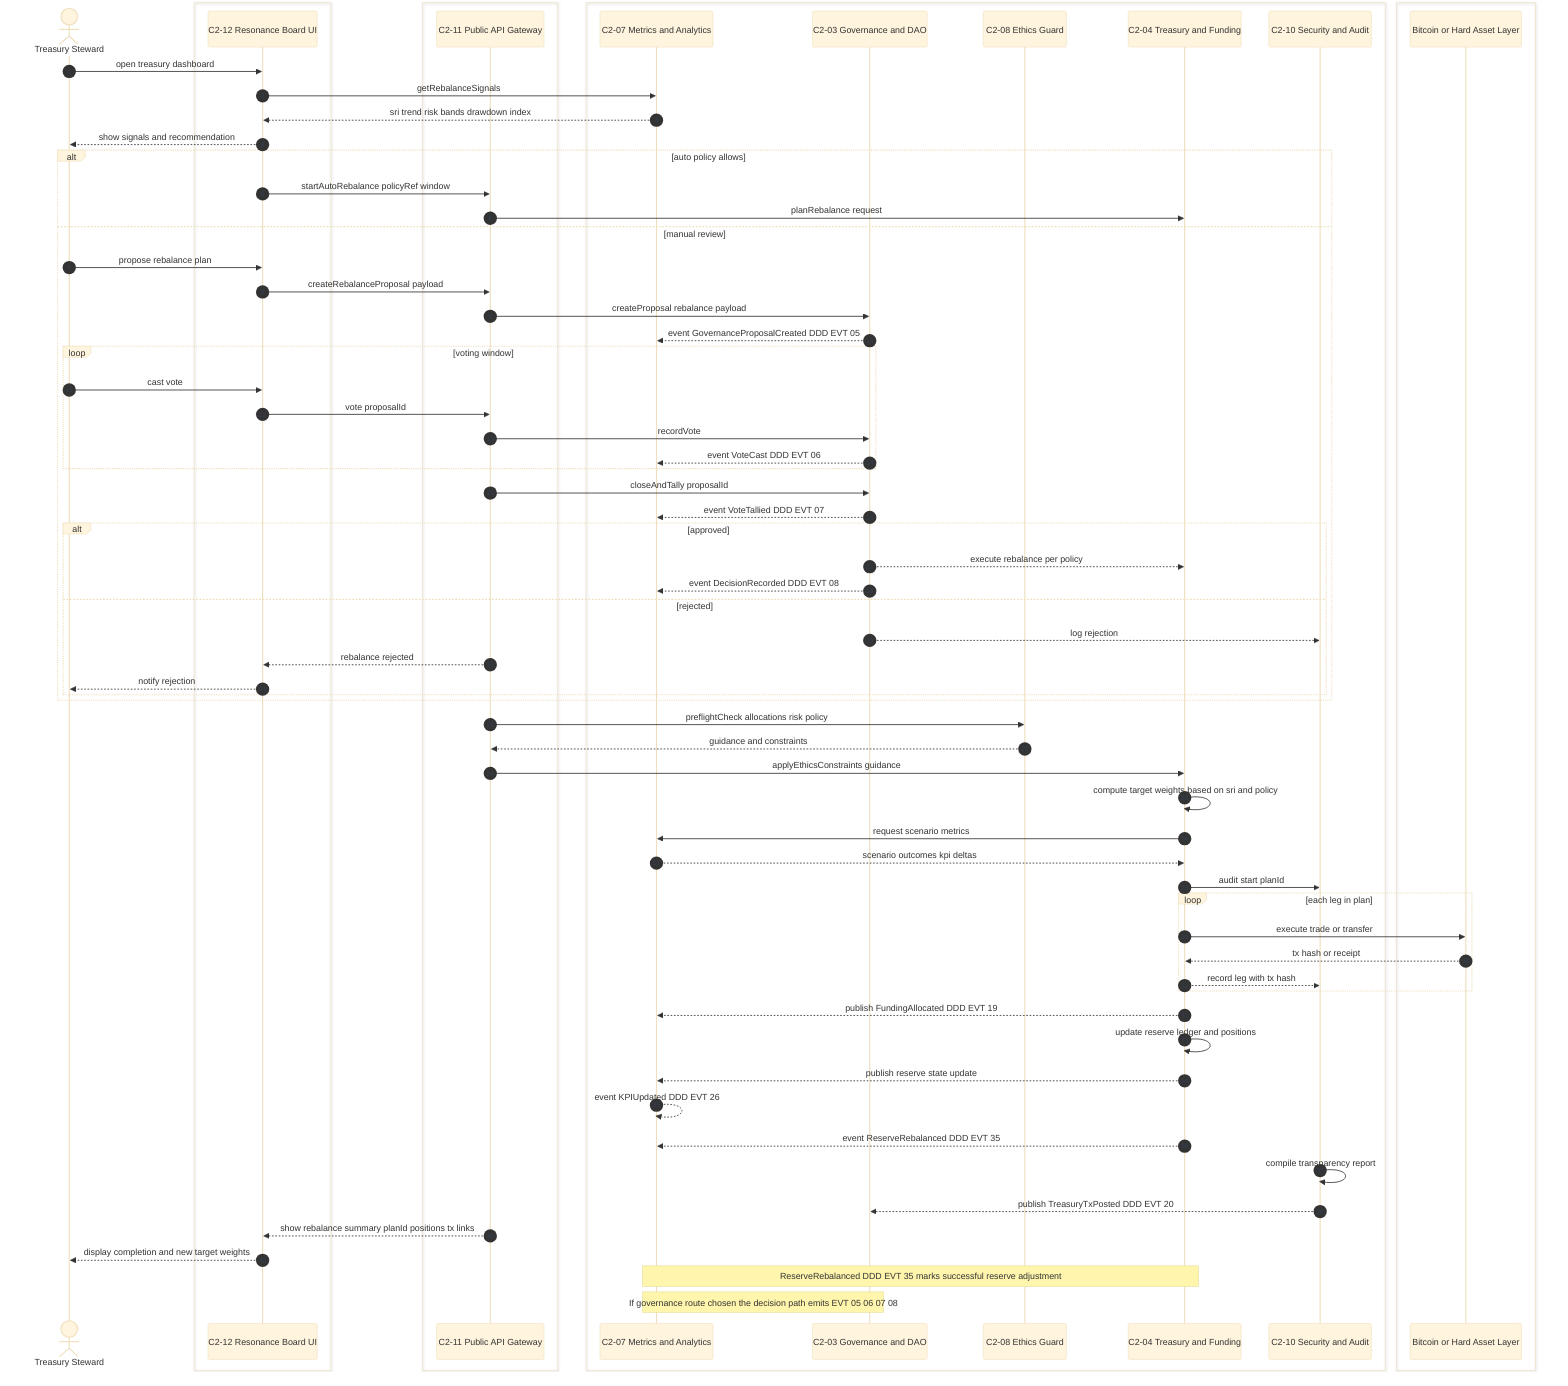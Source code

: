 %%{init: {'theme':'base','themeVariables':{ 'sequenceNumberColor':'#334155'}}}%%
sequenceDiagram
autonumber

actor T as Treasury Steward

box #8b5cf6 UI
  participant UI as C2-12 Resonance Board UI
end

box #fde68a Control or API
  participant API as C2-11 Public API Gateway
end

box #ff8b00 Core Services
  participant MET as C2-07 Metrics and Analytics
  participant GOV as C2-03 Governance and DAO
  participant ETH as C2-08 Ethics Guard
  participant TRE as C2-04 Treasury and Funding
  participant SEC as C2-10 Security and Audit
end

box #e5e7eb External
  participant LED as Bitcoin or Hard Asset Layer
end

%% -------- Signal and Initiation --------
T ->> UI: open treasury dashboard
UI ->> MET: getRebalanceSignals
MET -->> UI: sri trend risk bands drawdown index
UI -->> T: show signals and recommendation

alt auto policy allows
  UI ->> API: startAutoRebalance policyRef window
  API ->> TRE: planRebalance request
else manual review
  T ->> UI: propose rebalance plan
  UI ->> API: createRebalanceProposal payload
  API ->> GOV: createProposal rebalance payload
  GOV -->> MET: event GovernanceProposalCreated DDD EVT 05
  loop voting window
    T ->> UI: cast vote
    UI ->> API: vote proposalId
    API ->> GOV: recordVote
    GOV -->> MET: event VoteCast DDD EVT 06
  end
  API ->> GOV: closeAndTally proposalId
  GOV -->> MET: event VoteTallied DDD EVT 07
  alt approved
    GOV -->> TRE: execute rebalance per policy
    GOV -->> MET: event DecisionRecorded DDD EVT 08
  else rejected
    GOV -->> SEC: log rejection
    API -->> UI: rebalance rejected
    UI -->> T: notify rejection
    %% stop on rejection
  end
end

%% -------- Ethics guidance and risk checks --------
API ->> ETH: preflightCheck allocations risk policy
ETH -->> API: guidance and constraints
API ->> TRE: applyEthicsConstraints guidance

%% -------- Planning and simulation --------
TRE ->> TRE: compute target weights based on sri and policy
TRE ->> MET: request scenario metrics
MET -->> TRE: scenario outcomes kpi deltas
TRE ->> SEC: audit start planId

%% -------- Execution to reserve assets --------
loop each leg in plan
  TRE ->> LED: execute trade or transfer
  LED -->> TRE: tx hash or receipt
  TRE -->> SEC: record leg with tx hash
end
TRE -->> MET: publish FundingAllocated DDD EVT 19

%% -------- Post execution accounting --------
TRE ->> TRE: update reserve ledger and positions
TRE -->> MET: publish reserve state update
MET -->> MET: event KPIUpdated DDD EVT 26
TRE -->> MET: event ReserveRebalanced DDD EVT 35

%% -------- Transparency and closure --------
SEC ->> SEC: compile transparency report
SEC -->> GOV: publish TreasuryTxPosted DDD EVT 20
API -->> UI: show rebalance summary planId positions tx links
UI -->> T: display completion and new target weights

%% Notes
Note over MET,TRE: ReserveRebalanced DDD EVT 35 marks successful reserve adjustment
Note over GOV,MET: If governance route chosen the decision path emits EVT 05 06 07 08